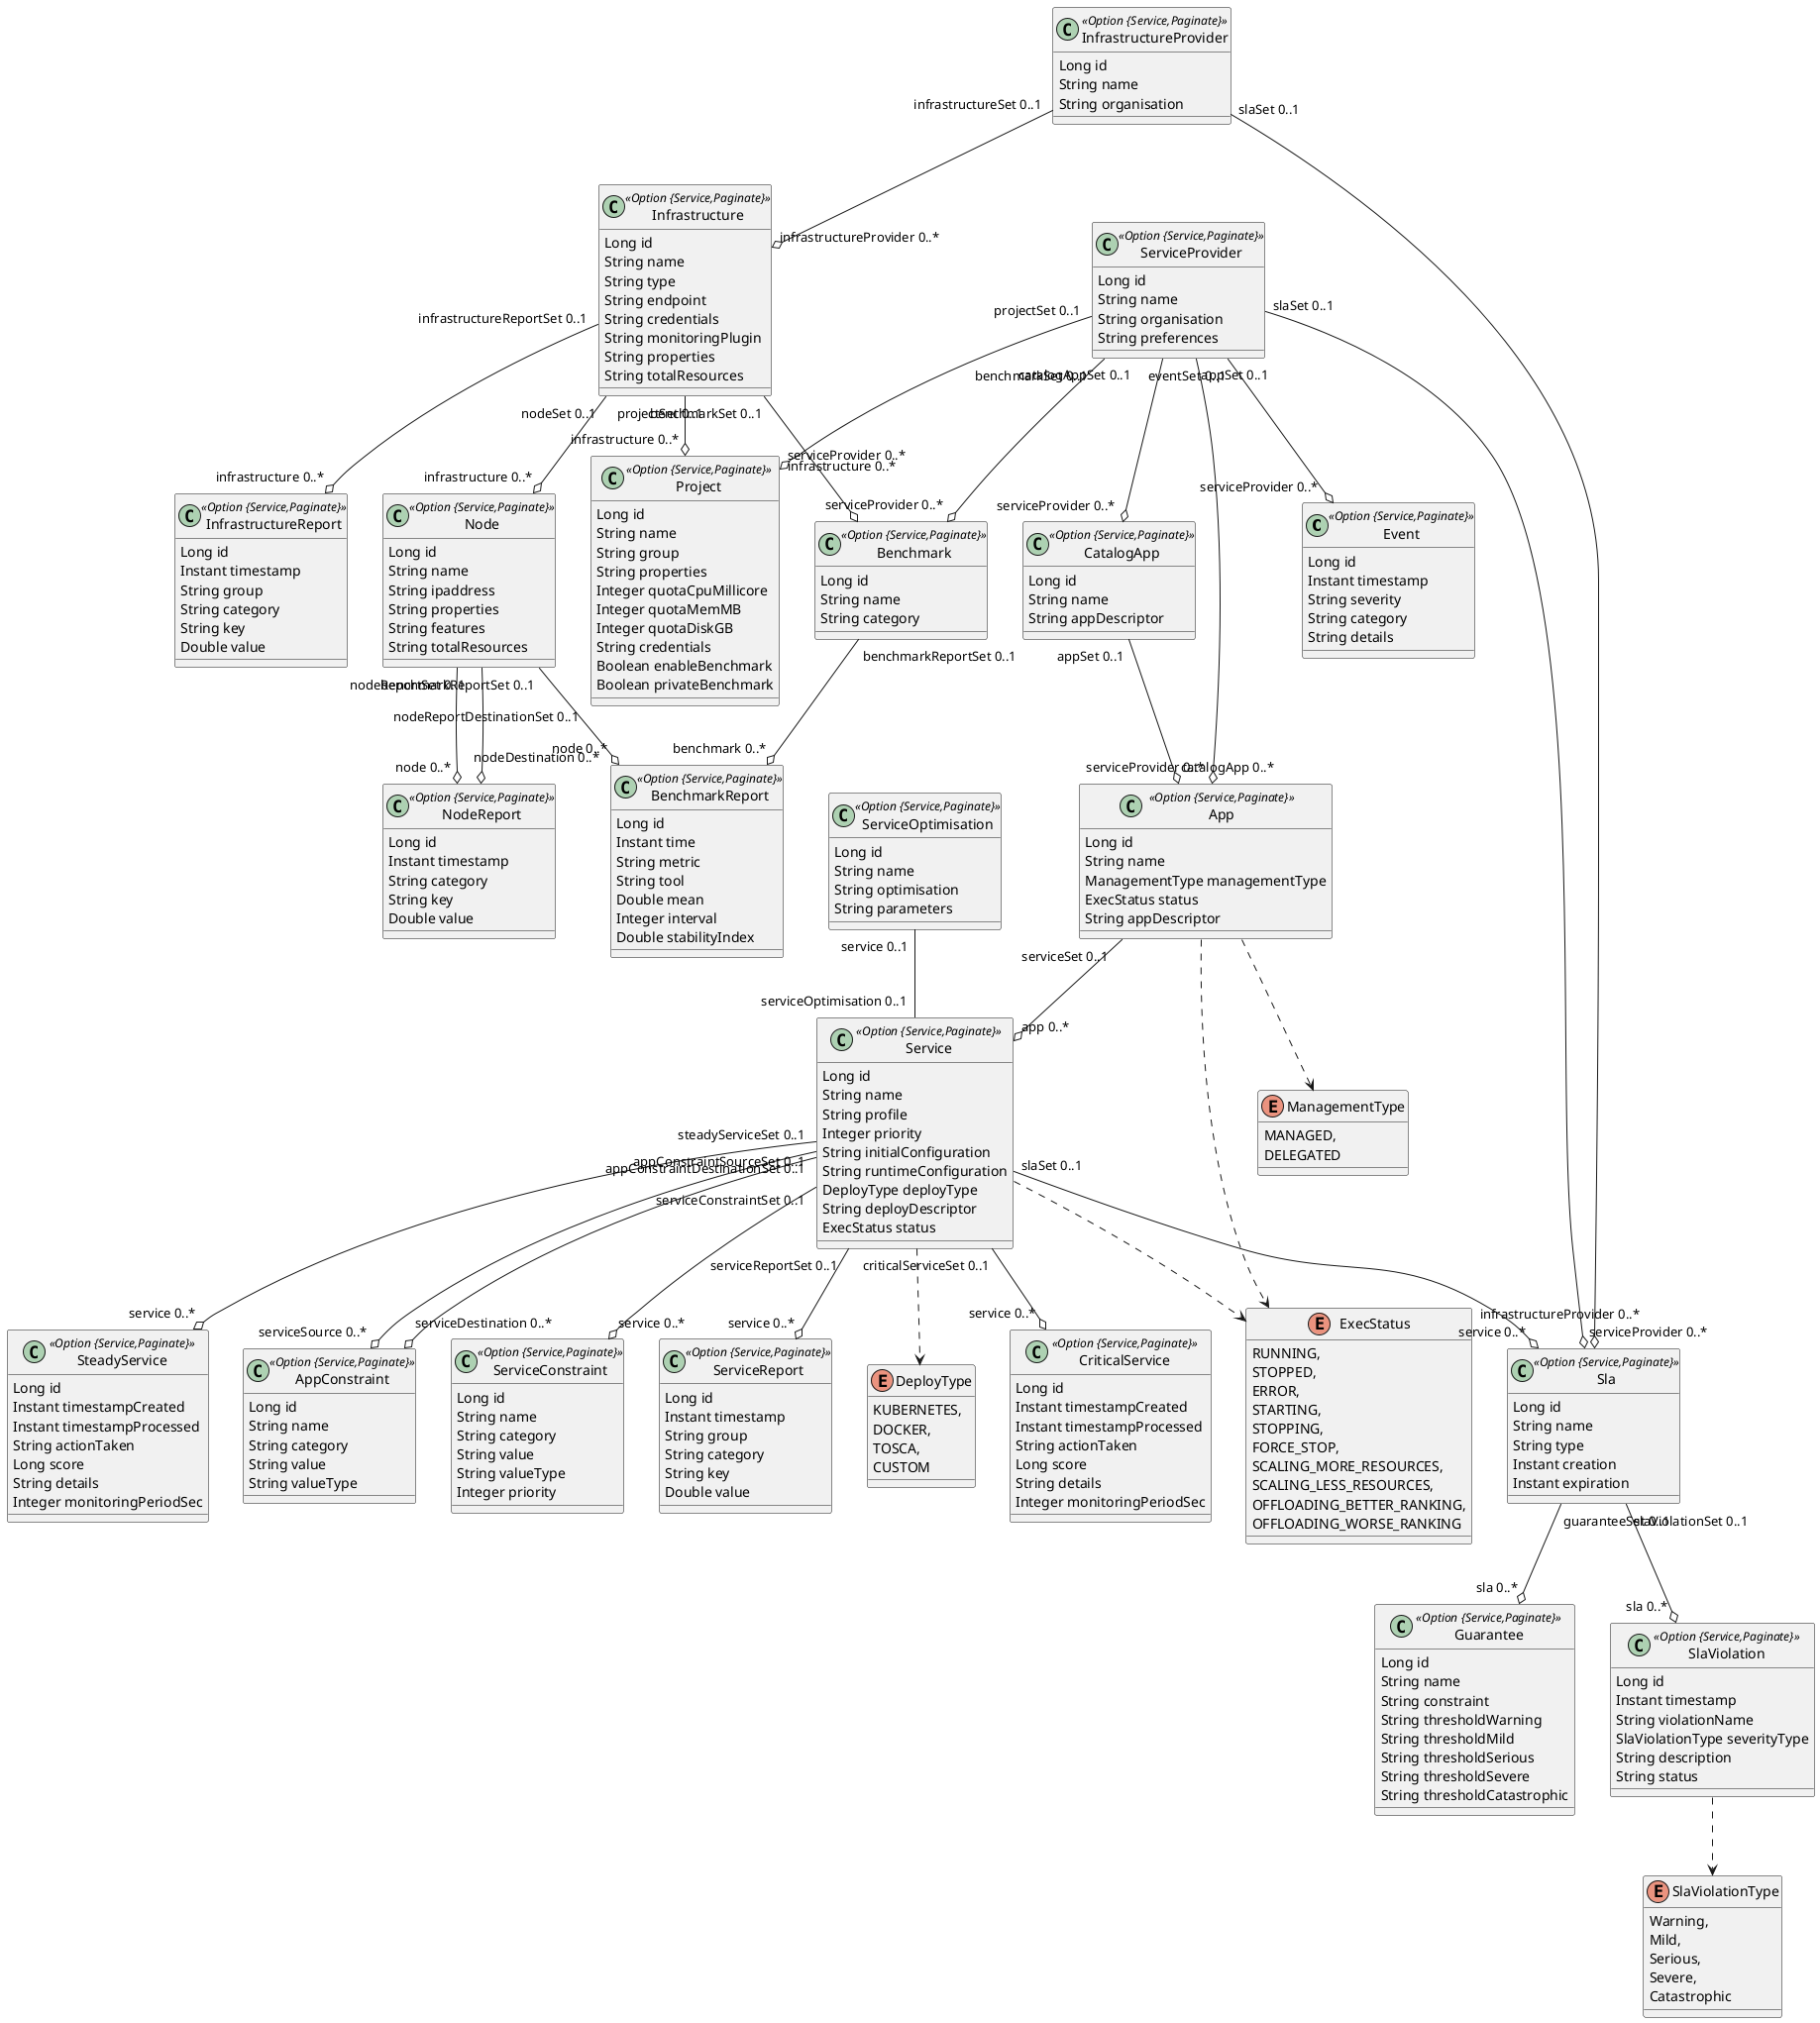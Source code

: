 @startuml
	!pragma syntax class
	class Event <<Option {Service,Paginate}>> {
		Long id
		Instant timestamp
		String severity
		String category
		String details
	}
	class ServiceOptimisation <<Option {Service,Paginate}>> {
		Long id
		String name
		String optimisation
		String parameters
	}
	ServiceProvider  "eventSet 0..1 " --o "serviceProvider 0..* "  Event
	class ServiceProvider <<Option {Service,Paginate}>> {
		Long id
		String name
		String organisation
		String preferences
	}
	class InfrastructureProvider <<Option {Service,Paginate}>> {
		Long id
		String name
		String organisation
	}
	class Infrastructure <<Option {Service,Paginate}>> {
		Long id
		String name
		String type
		String endpoint
		String credentials
		String monitoringPlugin
		String properties
		String totalResources
	}
	class InfrastructureReport <<Option {Service,Paginate}>> {
		Long id
		Instant timestamp
		String group
		String category
		String key
		Double value
	}
	class Node <<Option {Service,Paginate}>> {
		Long id
		String name
		String ipaddress
		String properties
		String features
		String totalResources
	}
	class NodeReport <<Option {Service,Paginate}>> {
		Long id
		Instant timestamp
		String category
		String key
		Double value
	}
	class Benchmark <<Option {Service,Paginate}>> {
		Long id
		String name
		String category
	}
	class BenchmarkReport <<Option {Service,Paginate}>> {
		Long id
		Instant time
		String metric
		String tool
		Double mean
		Integer interval
		Double stabilityIndex
	}
	Infrastructure  "nodeSet 0..1 " --o "infrastructure 0..* "  Node
	Infrastructure  "benchmarkSet 0..1 " --o "infrastructure 0..* "  Benchmark
	Node  "benchmarkReportSet 0..1 " --o "node 0..* "  BenchmarkReport
	Node  "nodeReportSet 0..1 " --o "node 0..* "  NodeReport
	Node  "nodeReportDestinationSet 0..1 " --o "nodeDestination 0..* "  NodeReport
	Infrastructure  "infrastructureReportSet 0..1 " --o "infrastructure 0..* "  InfrastructureReport
	Benchmark  "benchmarkReportSet 0..1 " --o "benchmark 0..* "  BenchmarkReport
	class Project <<Option {Service,Paginate}>> {
		Long id
		String name
		String group
		String properties
		Integer quotaCpuMillicore
		Integer quotaMemMB
		Integer quotaDiskGB
		String credentials
		Boolean enableBenchmark
		Boolean privateBenchmark
	}
	class CatalogApp <<Option {Service,Paginate}>> {
		Long id
		String name
		String appDescriptor
	}
	ServiceProvider  "catalogAppSet 0..1 " --o "serviceProvider 0..* "  CatalogApp
	ServiceProvider  "appSet 0..1 " --o "serviceProvider 0..* "  App
	CatalogApp  "appSet 0..1 " --o "catalogApp 0..* "  App
	class App <<Option {Service,Paginate}>> {
		Long id
		String name
		ManagementType managementType
		ExecStatus status
		String appDescriptor
	}
	App ..> ManagementType
	App ..> ExecStatus
	class Service <<Option {Service,Paginate}>> {
		Long id
		String name
		String profile
		Integer priority
		String initialConfiguration
		String runtimeConfiguration
		DeployType deployType
		String deployDescriptor
		ExecStatus status
	}
	Service ..> DeployType
	Service ..> ExecStatus
	class CriticalService <<Option {Service,Paginate}>> {
		Long id
		Instant timestampCreated
		Instant timestampProcessed
		String actionTaken
		Long score
		String details
		Integer monitoringPeriodSec
	}
	class SteadyService <<Option {Service,Paginate}>> {
		Long id
		Instant timestampCreated
		Instant timestampProcessed
		String actionTaken
		Long score
		String details
		Integer monitoringPeriodSec
	}
	App  "serviceSet 0..1 " --o "app 0..* "  Service
	Service  "criticalServiceSet 0..1 " --o "service 0..* "  CriticalService
	Service  "steadyServiceSet 0..1 " --o "service 0..* "  SteadyService
	enum ManagementType {
		MANAGED, 
		DELEGATED 
	}
	enum DeployType {
		KUBERNETES, 
		DOCKER, 
		TOSCA, 
		CUSTOM 
	}
	enum ExecStatus {
		RUNNING, 
		STOPPED, 
		ERROR, 
		STARTING, 
		STOPPING, 
		FORCE_STOP, 
		SCALING_MORE_RESOURCES, 
		SCALING_LESS_RESOURCES, 
		OFFLOADING_BETTER_RANKING, 
		OFFLOADING_WORSE_RANKING 
	}
	class AppConstraint <<Option {Service,Paginate}>> {
		Long id
		String name
		String category
		String value
		String valueType
	}
	class ServiceConstraint <<Option {Service,Paginate}>> {
		Long id
		String name
		String category
		String value
		String valueType
		Integer priority
	}
	Service  "appConstraintSourceSet 0..1 " --o "serviceSource 0..* "  AppConstraint
	Service  "appConstraintDestinationSet 0..1 " --o "serviceDestination 0..* "  AppConstraint
	class ServiceReport <<Option {Service,Paginate}>> {
		Long id
		Instant timestamp
		String group
		String category
		String key
		Double value
	}
	class Sla <<Option {Service,Paginate}>> {
		Long id
		String name
		String type
		Instant creation
		Instant expiration
	}
	class Guarantee <<Option {Service,Paginate}>> {
		Long id
		String name
		String constraint
		String thresholdWarning
		String thresholdMild
		String thresholdSerious
		String thresholdSevere
		String thresholdCatastrophic
	}
	class SlaViolation <<Option {Service,Paginate}>> {
		Long id
		Instant timestamp
		String violationName
		SlaViolationType severityType
		String description
		String status
	}
	SlaViolation ..> SlaViolationType
	enum SlaViolationType {
		Warning, 
		Mild, 
		Serious, 
		Severe, 
		Catastrophic 
	}
	Infrastructure  "projectSet 0..1 " --o "infrastructure 0..* "  Project
	ServiceProvider  "projectSet 0..1 " --o "serviceProvider 0..* "  Project
	InfrastructureProvider  "slaSet 0..1 " --o "infrastructureProvider 0..* "  Sla
	InfrastructureProvider  "infrastructureSet 0..1 " --o "infrastructureProvider 0..* "  Infrastructure
	ServiceProvider  "slaSet 0..1 " --o "serviceProvider 0..* "  Sla
	ServiceProvider  "benchmarkSet 0..1 " --o "serviceProvider 0..* "  Benchmark
	Sla  "slaViolationSet 0..1 " --o "sla 0..* "  SlaViolation
	Sla  "guaranteeSet 0..1 " --o "sla 0..* "  Guarantee
	Service  "serviceReportSet 0..1 " --o "service 0..* "  ServiceReport
	Service  "serviceConstraintSet 0..1 " --o "service 0..* "  ServiceConstraint
	Service  "slaSet 0..1 " --o "service 0..* "  Sla
	ServiceOptimisation  "service 0..1 " -- "serviceOptimisation 0..1 "  Service
@enduml

